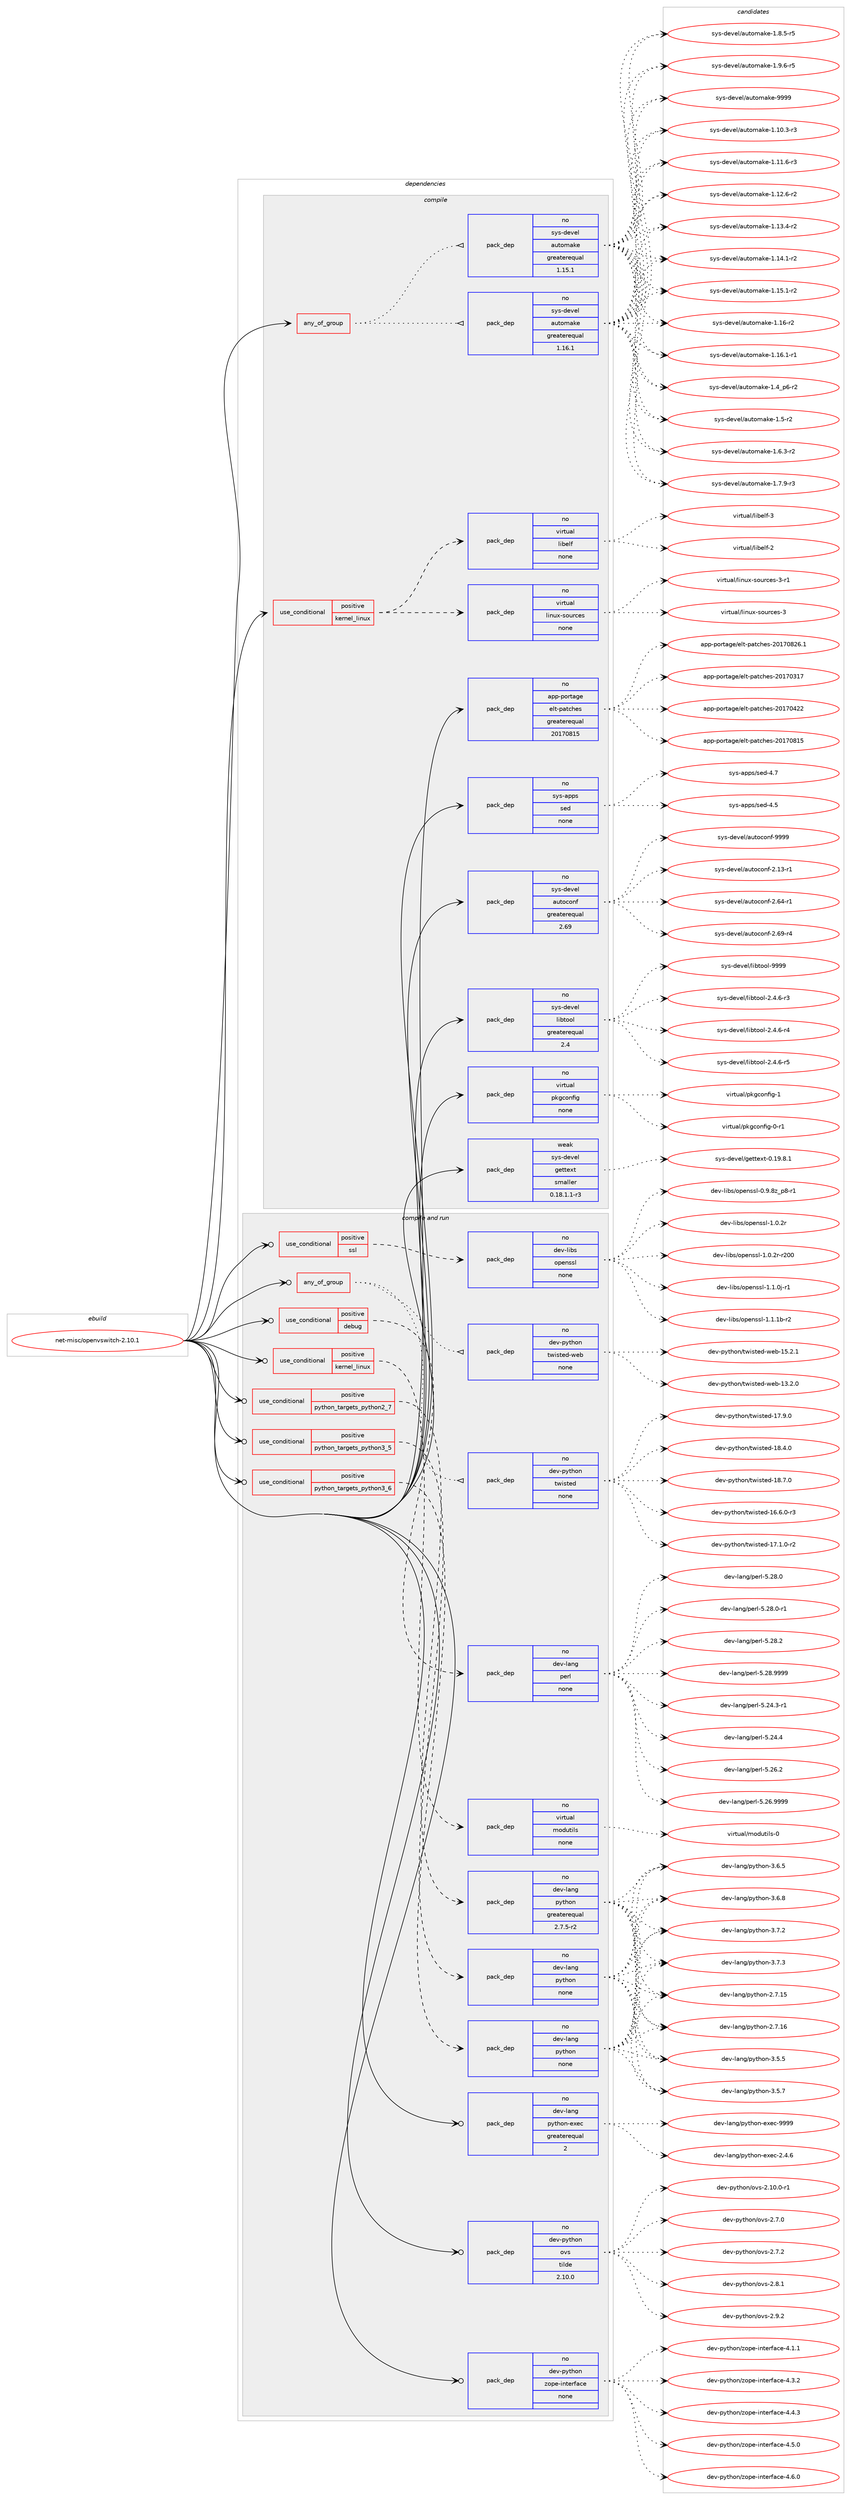 digraph prolog {

# *************
# Graph options
# *************

newrank=true;
concentrate=true;
compound=true;
graph [rankdir=LR,fontname=Helvetica,fontsize=10,ranksep=1.5];#, ranksep=2.5, nodesep=0.2];
edge  [arrowhead=vee];
node  [fontname=Helvetica,fontsize=10];

# **********
# The ebuild
# **********

subgraph cluster_leftcol {
color=gray;
rank=same;
label=<<i>ebuild</i>>;
id [label="net-misc/openvswitch-2.10.1", color=red, width=4, href="../net-misc/openvswitch-2.10.1.svg"];
}

# ****************
# The dependencies
# ****************

subgraph cluster_midcol {
color=gray;
label=<<i>dependencies</i>>;
subgraph cluster_compile {
fillcolor="#eeeeee";
style=filled;
label=<<i>compile</i>>;
subgraph any41 {
dependency3504 [label=<<TABLE BORDER="0" CELLBORDER="1" CELLSPACING="0" CELLPADDING="4"><TR><TD CELLPADDING="10">any_of_group</TD></TR></TABLE>>, shape=none, color=red];subgraph pack2618 {
dependency3505 [label=<<TABLE BORDER="0" CELLBORDER="1" CELLSPACING="0" CELLPADDING="4" WIDTH="220"><TR><TD ROWSPAN="6" CELLPADDING="30">pack_dep</TD></TR><TR><TD WIDTH="110">no</TD></TR><TR><TD>sys-devel</TD></TR><TR><TD>automake</TD></TR><TR><TD>greaterequal</TD></TR><TR><TD>1.16.1</TD></TR></TABLE>>, shape=none, color=blue];
}
dependency3504:e -> dependency3505:w [weight=20,style="dotted",arrowhead="oinv"];
subgraph pack2619 {
dependency3506 [label=<<TABLE BORDER="0" CELLBORDER="1" CELLSPACING="0" CELLPADDING="4" WIDTH="220"><TR><TD ROWSPAN="6" CELLPADDING="30">pack_dep</TD></TR><TR><TD WIDTH="110">no</TD></TR><TR><TD>sys-devel</TD></TR><TR><TD>automake</TD></TR><TR><TD>greaterequal</TD></TR><TR><TD>1.15.1</TD></TR></TABLE>>, shape=none, color=blue];
}
dependency3504:e -> dependency3506:w [weight=20,style="dotted",arrowhead="oinv"];
}
id:e -> dependency3504:w [weight=20,style="solid",arrowhead="vee"];
subgraph cond832 {
dependency3507 [label=<<TABLE BORDER="0" CELLBORDER="1" CELLSPACING="0" CELLPADDING="4"><TR><TD ROWSPAN="3" CELLPADDING="10">use_conditional</TD></TR><TR><TD>positive</TD></TR><TR><TD>kernel_linux</TD></TR></TABLE>>, shape=none, color=red];
subgraph pack2620 {
dependency3508 [label=<<TABLE BORDER="0" CELLBORDER="1" CELLSPACING="0" CELLPADDING="4" WIDTH="220"><TR><TD ROWSPAN="6" CELLPADDING="30">pack_dep</TD></TR><TR><TD WIDTH="110">no</TD></TR><TR><TD>virtual</TD></TR><TR><TD>linux-sources</TD></TR><TR><TD>none</TD></TR><TR><TD></TD></TR></TABLE>>, shape=none, color=blue];
}
dependency3507:e -> dependency3508:w [weight=20,style="dashed",arrowhead="vee"];
subgraph pack2621 {
dependency3509 [label=<<TABLE BORDER="0" CELLBORDER="1" CELLSPACING="0" CELLPADDING="4" WIDTH="220"><TR><TD ROWSPAN="6" CELLPADDING="30">pack_dep</TD></TR><TR><TD WIDTH="110">no</TD></TR><TR><TD>virtual</TD></TR><TR><TD>libelf</TD></TR><TR><TD>none</TD></TR><TR><TD></TD></TR></TABLE>>, shape=none, color=blue];
}
dependency3507:e -> dependency3509:w [weight=20,style="dashed",arrowhead="vee"];
}
id:e -> dependency3507:w [weight=20,style="solid",arrowhead="vee"];
subgraph pack2622 {
dependency3510 [label=<<TABLE BORDER="0" CELLBORDER="1" CELLSPACING="0" CELLPADDING="4" WIDTH="220"><TR><TD ROWSPAN="6" CELLPADDING="30">pack_dep</TD></TR><TR><TD WIDTH="110">no</TD></TR><TR><TD>app-portage</TD></TR><TR><TD>elt-patches</TD></TR><TR><TD>greaterequal</TD></TR><TR><TD>20170815</TD></TR></TABLE>>, shape=none, color=blue];
}
id:e -> dependency3510:w [weight=20,style="solid",arrowhead="vee"];
subgraph pack2623 {
dependency3511 [label=<<TABLE BORDER="0" CELLBORDER="1" CELLSPACING="0" CELLPADDING="4" WIDTH="220"><TR><TD ROWSPAN="6" CELLPADDING="30">pack_dep</TD></TR><TR><TD WIDTH="110">no</TD></TR><TR><TD>sys-apps</TD></TR><TR><TD>sed</TD></TR><TR><TD>none</TD></TR><TR><TD></TD></TR></TABLE>>, shape=none, color=blue];
}
id:e -> dependency3511:w [weight=20,style="solid",arrowhead="vee"];
subgraph pack2624 {
dependency3512 [label=<<TABLE BORDER="0" CELLBORDER="1" CELLSPACING="0" CELLPADDING="4" WIDTH="220"><TR><TD ROWSPAN="6" CELLPADDING="30">pack_dep</TD></TR><TR><TD WIDTH="110">no</TD></TR><TR><TD>sys-devel</TD></TR><TR><TD>autoconf</TD></TR><TR><TD>greaterequal</TD></TR><TR><TD>2.69</TD></TR></TABLE>>, shape=none, color=blue];
}
id:e -> dependency3512:w [weight=20,style="solid",arrowhead="vee"];
subgraph pack2625 {
dependency3513 [label=<<TABLE BORDER="0" CELLBORDER="1" CELLSPACING="0" CELLPADDING="4" WIDTH="220"><TR><TD ROWSPAN="6" CELLPADDING="30">pack_dep</TD></TR><TR><TD WIDTH="110">no</TD></TR><TR><TD>sys-devel</TD></TR><TR><TD>libtool</TD></TR><TR><TD>greaterequal</TD></TR><TR><TD>2.4</TD></TR></TABLE>>, shape=none, color=blue];
}
id:e -> dependency3513:w [weight=20,style="solid",arrowhead="vee"];
subgraph pack2626 {
dependency3514 [label=<<TABLE BORDER="0" CELLBORDER="1" CELLSPACING="0" CELLPADDING="4" WIDTH="220"><TR><TD ROWSPAN="6" CELLPADDING="30">pack_dep</TD></TR><TR><TD WIDTH="110">no</TD></TR><TR><TD>virtual</TD></TR><TR><TD>pkgconfig</TD></TR><TR><TD>none</TD></TR><TR><TD></TD></TR></TABLE>>, shape=none, color=blue];
}
id:e -> dependency3514:w [weight=20,style="solid",arrowhead="vee"];
subgraph pack2627 {
dependency3515 [label=<<TABLE BORDER="0" CELLBORDER="1" CELLSPACING="0" CELLPADDING="4" WIDTH="220"><TR><TD ROWSPAN="6" CELLPADDING="30">pack_dep</TD></TR><TR><TD WIDTH="110">weak</TD></TR><TR><TD>sys-devel</TD></TR><TR><TD>gettext</TD></TR><TR><TD>smaller</TD></TR><TR><TD>0.18.1.1-r3</TD></TR></TABLE>>, shape=none, color=blue];
}
id:e -> dependency3515:w [weight=20,style="solid",arrowhead="vee"];
}
subgraph cluster_compileandrun {
fillcolor="#eeeeee";
style=filled;
label=<<i>compile and run</i>>;
subgraph any42 {
dependency3516 [label=<<TABLE BORDER="0" CELLBORDER="1" CELLSPACING="0" CELLPADDING="4"><TR><TD CELLPADDING="10">any_of_group</TD></TR></TABLE>>, shape=none, color=red];subgraph pack2628 {
dependency3517 [label=<<TABLE BORDER="0" CELLBORDER="1" CELLSPACING="0" CELLPADDING="4" WIDTH="220"><TR><TD ROWSPAN="6" CELLPADDING="30">pack_dep</TD></TR><TR><TD WIDTH="110">no</TD></TR><TR><TD>dev-python</TD></TR><TR><TD>twisted</TD></TR><TR><TD>none</TD></TR><TR><TD></TD></TR></TABLE>>, shape=none, color=blue];
}
dependency3516:e -> dependency3517:w [weight=20,style="dotted",arrowhead="oinv"];
subgraph pack2629 {
dependency3518 [label=<<TABLE BORDER="0" CELLBORDER="1" CELLSPACING="0" CELLPADDING="4" WIDTH="220"><TR><TD ROWSPAN="6" CELLPADDING="30">pack_dep</TD></TR><TR><TD WIDTH="110">no</TD></TR><TR><TD>dev-python</TD></TR><TR><TD>twisted-web</TD></TR><TR><TD>none</TD></TR><TR><TD></TD></TR></TABLE>>, shape=none, color=blue];
}
dependency3516:e -> dependency3518:w [weight=20,style="dotted",arrowhead="oinv"];
}
id:e -> dependency3516:w [weight=20,style="solid",arrowhead="odotvee"];
subgraph cond833 {
dependency3519 [label=<<TABLE BORDER="0" CELLBORDER="1" CELLSPACING="0" CELLPADDING="4"><TR><TD ROWSPAN="3" CELLPADDING="10">use_conditional</TD></TR><TR><TD>positive</TD></TR><TR><TD>debug</TD></TR></TABLE>>, shape=none, color=red];
subgraph pack2630 {
dependency3520 [label=<<TABLE BORDER="0" CELLBORDER="1" CELLSPACING="0" CELLPADDING="4" WIDTH="220"><TR><TD ROWSPAN="6" CELLPADDING="30">pack_dep</TD></TR><TR><TD WIDTH="110">no</TD></TR><TR><TD>dev-lang</TD></TR><TR><TD>perl</TD></TR><TR><TD>none</TD></TR><TR><TD></TD></TR></TABLE>>, shape=none, color=blue];
}
dependency3519:e -> dependency3520:w [weight=20,style="dashed",arrowhead="vee"];
}
id:e -> dependency3519:w [weight=20,style="solid",arrowhead="odotvee"];
subgraph cond834 {
dependency3521 [label=<<TABLE BORDER="0" CELLBORDER="1" CELLSPACING="0" CELLPADDING="4"><TR><TD ROWSPAN="3" CELLPADDING="10">use_conditional</TD></TR><TR><TD>positive</TD></TR><TR><TD>kernel_linux</TD></TR></TABLE>>, shape=none, color=red];
subgraph pack2631 {
dependency3522 [label=<<TABLE BORDER="0" CELLBORDER="1" CELLSPACING="0" CELLPADDING="4" WIDTH="220"><TR><TD ROWSPAN="6" CELLPADDING="30">pack_dep</TD></TR><TR><TD WIDTH="110">no</TD></TR><TR><TD>virtual</TD></TR><TR><TD>modutils</TD></TR><TR><TD>none</TD></TR><TR><TD></TD></TR></TABLE>>, shape=none, color=blue];
}
dependency3521:e -> dependency3522:w [weight=20,style="dashed",arrowhead="vee"];
}
id:e -> dependency3521:w [weight=20,style="solid",arrowhead="odotvee"];
subgraph cond835 {
dependency3523 [label=<<TABLE BORDER="0" CELLBORDER="1" CELLSPACING="0" CELLPADDING="4"><TR><TD ROWSPAN="3" CELLPADDING="10">use_conditional</TD></TR><TR><TD>positive</TD></TR><TR><TD>python_targets_python2_7</TD></TR></TABLE>>, shape=none, color=red];
subgraph pack2632 {
dependency3524 [label=<<TABLE BORDER="0" CELLBORDER="1" CELLSPACING="0" CELLPADDING="4" WIDTH="220"><TR><TD ROWSPAN="6" CELLPADDING="30">pack_dep</TD></TR><TR><TD WIDTH="110">no</TD></TR><TR><TD>dev-lang</TD></TR><TR><TD>python</TD></TR><TR><TD>greaterequal</TD></TR><TR><TD>2.7.5-r2</TD></TR></TABLE>>, shape=none, color=blue];
}
dependency3523:e -> dependency3524:w [weight=20,style="dashed",arrowhead="vee"];
}
id:e -> dependency3523:w [weight=20,style="solid",arrowhead="odotvee"];
subgraph cond836 {
dependency3525 [label=<<TABLE BORDER="0" CELLBORDER="1" CELLSPACING="0" CELLPADDING="4"><TR><TD ROWSPAN="3" CELLPADDING="10">use_conditional</TD></TR><TR><TD>positive</TD></TR><TR><TD>python_targets_python3_5</TD></TR></TABLE>>, shape=none, color=red];
subgraph pack2633 {
dependency3526 [label=<<TABLE BORDER="0" CELLBORDER="1" CELLSPACING="0" CELLPADDING="4" WIDTH="220"><TR><TD ROWSPAN="6" CELLPADDING="30">pack_dep</TD></TR><TR><TD WIDTH="110">no</TD></TR><TR><TD>dev-lang</TD></TR><TR><TD>python</TD></TR><TR><TD>none</TD></TR><TR><TD></TD></TR></TABLE>>, shape=none, color=blue];
}
dependency3525:e -> dependency3526:w [weight=20,style="dashed",arrowhead="vee"];
}
id:e -> dependency3525:w [weight=20,style="solid",arrowhead="odotvee"];
subgraph cond837 {
dependency3527 [label=<<TABLE BORDER="0" CELLBORDER="1" CELLSPACING="0" CELLPADDING="4"><TR><TD ROWSPAN="3" CELLPADDING="10">use_conditional</TD></TR><TR><TD>positive</TD></TR><TR><TD>python_targets_python3_6</TD></TR></TABLE>>, shape=none, color=red];
subgraph pack2634 {
dependency3528 [label=<<TABLE BORDER="0" CELLBORDER="1" CELLSPACING="0" CELLPADDING="4" WIDTH="220"><TR><TD ROWSPAN="6" CELLPADDING="30">pack_dep</TD></TR><TR><TD WIDTH="110">no</TD></TR><TR><TD>dev-lang</TD></TR><TR><TD>python</TD></TR><TR><TD>none</TD></TR><TR><TD></TD></TR></TABLE>>, shape=none, color=blue];
}
dependency3527:e -> dependency3528:w [weight=20,style="dashed",arrowhead="vee"];
}
id:e -> dependency3527:w [weight=20,style="solid",arrowhead="odotvee"];
subgraph cond838 {
dependency3529 [label=<<TABLE BORDER="0" CELLBORDER="1" CELLSPACING="0" CELLPADDING="4"><TR><TD ROWSPAN="3" CELLPADDING="10">use_conditional</TD></TR><TR><TD>positive</TD></TR><TR><TD>ssl</TD></TR></TABLE>>, shape=none, color=red];
subgraph pack2635 {
dependency3530 [label=<<TABLE BORDER="0" CELLBORDER="1" CELLSPACING="0" CELLPADDING="4" WIDTH="220"><TR><TD ROWSPAN="6" CELLPADDING="30">pack_dep</TD></TR><TR><TD WIDTH="110">no</TD></TR><TR><TD>dev-libs</TD></TR><TR><TD>openssl</TD></TR><TR><TD>none</TD></TR><TR><TD></TD></TR></TABLE>>, shape=none, color=blue];
}
dependency3529:e -> dependency3530:w [weight=20,style="dashed",arrowhead="vee"];
}
id:e -> dependency3529:w [weight=20,style="solid",arrowhead="odotvee"];
subgraph pack2636 {
dependency3531 [label=<<TABLE BORDER="0" CELLBORDER="1" CELLSPACING="0" CELLPADDING="4" WIDTH="220"><TR><TD ROWSPAN="6" CELLPADDING="30">pack_dep</TD></TR><TR><TD WIDTH="110">no</TD></TR><TR><TD>dev-lang</TD></TR><TR><TD>python-exec</TD></TR><TR><TD>greaterequal</TD></TR><TR><TD>2</TD></TR></TABLE>>, shape=none, color=blue];
}
id:e -> dependency3531:w [weight=20,style="solid",arrowhead="odotvee"];
subgraph pack2637 {
dependency3532 [label=<<TABLE BORDER="0" CELLBORDER="1" CELLSPACING="0" CELLPADDING="4" WIDTH="220"><TR><TD ROWSPAN="6" CELLPADDING="30">pack_dep</TD></TR><TR><TD WIDTH="110">no</TD></TR><TR><TD>dev-python</TD></TR><TR><TD>ovs</TD></TR><TR><TD>tilde</TD></TR><TR><TD>2.10.0</TD></TR></TABLE>>, shape=none, color=blue];
}
id:e -> dependency3532:w [weight=20,style="solid",arrowhead="odotvee"];
subgraph pack2638 {
dependency3533 [label=<<TABLE BORDER="0" CELLBORDER="1" CELLSPACING="0" CELLPADDING="4" WIDTH="220"><TR><TD ROWSPAN="6" CELLPADDING="30">pack_dep</TD></TR><TR><TD WIDTH="110">no</TD></TR><TR><TD>dev-python</TD></TR><TR><TD>zope-interface</TD></TR><TR><TD>none</TD></TR><TR><TD></TD></TR></TABLE>>, shape=none, color=blue];
}
id:e -> dependency3533:w [weight=20,style="solid",arrowhead="odotvee"];
}
subgraph cluster_run {
fillcolor="#eeeeee";
style=filled;
label=<<i>run</i>>;
}
}

# **************
# The candidates
# **************

subgraph cluster_choices {
rank=same;
color=gray;
label=<<i>candidates</i>>;

subgraph choice2618 {
color=black;
nodesep=1;
choice11512111545100101118101108479711711611110997107101454946494846514511451 [label="sys-devel/automake-1.10.3-r3", color=red, width=4,href="../sys-devel/automake-1.10.3-r3.svg"];
choice11512111545100101118101108479711711611110997107101454946494946544511451 [label="sys-devel/automake-1.11.6-r3", color=red, width=4,href="../sys-devel/automake-1.11.6-r3.svg"];
choice11512111545100101118101108479711711611110997107101454946495046544511450 [label="sys-devel/automake-1.12.6-r2", color=red, width=4,href="../sys-devel/automake-1.12.6-r2.svg"];
choice11512111545100101118101108479711711611110997107101454946495146524511450 [label="sys-devel/automake-1.13.4-r2", color=red, width=4,href="../sys-devel/automake-1.13.4-r2.svg"];
choice11512111545100101118101108479711711611110997107101454946495246494511450 [label="sys-devel/automake-1.14.1-r2", color=red, width=4,href="../sys-devel/automake-1.14.1-r2.svg"];
choice11512111545100101118101108479711711611110997107101454946495346494511450 [label="sys-devel/automake-1.15.1-r2", color=red, width=4,href="../sys-devel/automake-1.15.1-r2.svg"];
choice1151211154510010111810110847971171161111099710710145494649544511450 [label="sys-devel/automake-1.16-r2", color=red, width=4,href="../sys-devel/automake-1.16-r2.svg"];
choice11512111545100101118101108479711711611110997107101454946495446494511449 [label="sys-devel/automake-1.16.1-r1", color=red, width=4,href="../sys-devel/automake-1.16.1-r1.svg"];
choice115121115451001011181011084797117116111109971071014549465295112544511450 [label="sys-devel/automake-1.4_p6-r2", color=red, width=4,href="../sys-devel/automake-1.4_p6-r2.svg"];
choice11512111545100101118101108479711711611110997107101454946534511450 [label="sys-devel/automake-1.5-r2", color=red, width=4,href="../sys-devel/automake-1.5-r2.svg"];
choice115121115451001011181011084797117116111109971071014549465446514511450 [label="sys-devel/automake-1.6.3-r2", color=red, width=4,href="../sys-devel/automake-1.6.3-r2.svg"];
choice115121115451001011181011084797117116111109971071014549465546574511451 [label="sys-devel/automake-1.7.9-r3", color=red, width=4,href="../sys-devel/automake-1.7.9-r3.svg"];
choice115121115451001011181011084797117116111109971071014549465646534511453 [label="sys-devel/automake-1.8.5-r5", color=red, width=4,href="../sys-devel/automake-1.8.5-r5.svg"];
choice115121115451001011181011084797117116111109971071014549465746544511453 [label="sys-devel/automake-1.9.6-r5", color=red, width=4,href="../sys-devel/automake-1.9.6-r5.svg"];
choice115121115451001011181011084797117116111109971071014557575757 [label="sys-devel/automake-9999", color=red, width=4,href="../sys-devel/automake-9999.svg"];
dependency3505:e -> choice11512111545100101118101108479711711611110997107101454946494846514511451:w [style=dotted,weight="100"];
dependency3505:e -> choice11512111545100101118101108479711711611110997107101454946494946544511451:w [style=dotted,weight="100"];
dependency3505:e -> choice11512111545100101118101108479711711611110997107101454946495046544511450:w [style=dotted,weight="100"];
dependency3505:e -> choice11512111545100101118101108479711711611110997107101454946495146524511450:w [style=dotted,weight="100"];
dependency3505:e -> choice11512111545100101118101108479711711611110997107101454946495246494511450:w [style=dotted,weight="100"];
dependency3505:e -> choice11512111545100101118101108479711711611110997107101454946495346494511450:w [style=dotted,weight="100"];
dependency3505:e -> choice1151211154510010111810110847971171161111099710710145494649544511450:w [style=dotted,weight="100"];
dependency3505:e -> choice11512111545100101118101108479711711611110997107101454946495446494511449:w [style=dotted,weight="100"];
dependency3505:e -> choice115121115451001011181011084797117116111109971071014549465295112544511450:w [style=dotted,weight="100"];
dependency3505:e -> choice11512111545100101118101108479711711611110997107101454946534511450:w [style=dotted,weight="100"];
dependency3505:e -> choice115121115451001011181011084797117116111109971071014549465446514511450:w [style=dotted,weight="100"];
dependency3505:e -> choice115121115451001011181011084797117116111109971071014549465546574511451:w [style=dotted,weight="100"];
dependency3505:e -> choice115121115451001011181011084797117116111109971071014549465646534511453:w [style=dotted,weight="100"];
dependency3505:e -> choice115121115451001011181011084797117116111109971071014549465746544511453:w [style=dotted,weight="100"];
dependency3505:e -> choice115121115451001011181011084797117116111109971071014557575757:w [style=dotted,weight="100"];
}
subgraph choice2619 {
color=black;
nodesep=1;
choice11512111545100101118101108479711711611110997107101454946494846514511451 [label="sys-devel/automake-1.10.3-r3", color=red, width=4,href="../sys-devel/automake-1.10.3-r3.svg"];
choice11512111545100101118101108479711711611110997107101454946494946544511451 [label="sys-devel/automake-1.11.6-r3", color=red, width=4,href="../sys-devel/automake-1.11.6-r3.svg"];
choice11512111545100101118101108479711711611110997107101454946495046544511450 [label="sys-devel/automake-1.12.6-r2", color=red, width=4,href="../sys-devel/automake-1.12.6-r2.svg"];
choice11512111545100101118101108479711711611110997107101454946495146524511450 [label="sys-devel/automake-1.13.4-r2", color=red, width=4,href="../sys-devel/automake-1.13.4-r2.svg"];
choice11512111545100101118101108479711711611110997107101454946495246494511450 [label="sys-devel/automake-1.14.1-r2", color=red, width=4,href="../sys-devel/automake-1.14.1-r2.svg"];
choice11512111545100101118101108479711711611110997107101454946495346494511450 [label="sys-devel/automake-1.15.1-r2", color=red, width=4,href="../sys-devel/automake-1.15.1-r2.svg"];
choice1151211154510010111810110847971171161111099710710145494649544511450 [label="sys-devel/automake-1.16-r2", color=red, width=4,href="../sys-devel/automake-1.16-r2.svg"];
choice11512111545100101118101108479711711611110997107101454946495446494511449 [label="sys-devel/automake-1.16.1-r1", color=red, width=4,href="../sys-devel/automake-1.16.1-r1.svg"];
choice115121115451001011181011084797117116111109971071014549465295112544511450 [label="sys-devel/automake-1.4_p6-r2", color=red, width=4,href="../sys-devel/automake-1.4_p6-r2.svg"];
choice11512111545100101118101108479711711611110997107101454946534511450 [label="sys-devel/automake-1.5-r2", color=red, width=4,href="../sys-devel/automake-1.5-r2.svg"];
choice115121115451001011181011084797117116111109971071014549465446514511450 [label="sys-devel/automake-1.6.3-r2", color=red, width=4,href="../sys-devel/automake-1.6.3-r2.svg"];
choice115121115451001011181011084797117116111109971071014549465546574511451 [label="sys-devel/automake-1.7.9-r3", color=red, width=4,href="../sys-devel/automake-1.7.9-r3.svg"];
choice115121115451001011181011084797117116111109971071014549465646534511453 [label="sys-devel/automake-1.8.5-r5", color=red, width=4,href="../sys-devel/automake-1.8.5-r5.svg"];
choice115121115451001011181011084797117116111109971071014549465746544511453 [label="sys-devel/automake-1.9.6-r5", color=red, width=4,href="../sys-devel/automake-1.9.6-r5.svg"];
choice115121115451001011181011084797117116111109971071014557575757 [label="sys-devel/automake-9999", color=red, width=4,href="../sys-devel/automake-9999.svg"];
dependency3506:e -> choice11512111545100101118101108479711711611110997107101454946494846514511451:w [style=dotted,weight="100"];
dependency3506:e -> choice11512111545100101118101108479711711611110997107101454946494946544511451:w [style=dotted,weight="100"];
dependency3506:e -> choice11512111545100101118101108479711711611110997107101454946495046544511450:w [style=dotted,weight="100"];
dependency3506:e -> choice11512111545100101118101108479711711611110997107101454946495146524511450:w [style=dotted,weight="100"];
dependency3506:e -> choice11512111545100101118101108479711711611110997107101454946495246494511450:w [style=dotted,weight="100"];
dependency3506:e -> choice11512111545100101118101108479711711611110997107101454946495346494511450:w [style=dotted,weight="100"];
dependency3506:e -> choice1151211154510010111810110847971171161111099710710145494649544511450:w [style=dotted,weight="100"];
dependency3506:e -> choice11512111545100101118101108479711711611110997107101454946495446494511449:w [style=dotted,weight="100"];
dependency3506:e -> choice115121115451001011181011084797117116111109971071014549465295112544511450:w [style=dotted,weight="100"];
dependency3506:e -> choice11512111545100101118101108479711711611110997107101454946534511450:w [style=dotted,weight="100"];
dependency3506:e -> choice115121115451001011181011084797117116111109971071014549465446514511450:w [style=dotted,weight="100"];
dependency3506:e -> choice115121115451001011181011084797117116111109971071014549465546574511451:w [style=dotted,weight="100"];
dependency3506:e -> choice115121115451001011181011084797117116111109971071014549465646534511453:w [style=dotted,weight="100"];
dependency3506:e -> choice115121115451001011181011084797117116111109971071014549465746544511453:w [style=dotted,weight="100"];
dependency3506:e -> choice115121115451001011181011084797117116111109971071014557575757:w [style=dotted,weight="100"];
}
subgraph choice2620 {
color=black;
nodesep=1;
choice118105114116117971084710810511011712045115111117114991011154551 [label="virtual/linux-sources-3", color=red, width=4,href="../virtual/linux-sources-3.svg"];
choice1181051141161179710847108105110117120451151111171149910111545514511449 [label="virtual/linux-sources-3-r1", color=red, width=4,href="../virtual/linux-sources-3-r1.svg"];
dependency3508:e -> choice118105114116117971084710810511011712045115111117114991011154551:w [style=dotted,weight="100"];
dependency3508:e -> choice1181051141161179710847108105110117120451151111171149910111545514511449:w [style=dotted,weight="100"];
}
subgraph choice2621 {
color=black;
nodesep=1;
choice1181051141161179710847108105981011081024550 [label="virtual/libelf-2", color=red, width=4,href="../virtual/libelf-2.svg"];
choice1181051141161179710847108105981011081024551 [label="virtual/libelf-3", color=red, width=4,href="../virtual/libelf-3.svg"];
dependency3509:e -> choice1181051141161179710847108105981011081024550:w [style=dotted,weight="100"];
dependency3509:e -> choice1181051141161179710847108105981011081024551:w [style=dotted,weight="100"];
}
subgraph choice2622 {
color=black;
nodesep=1;
choice97112112451121111141169710310147101108116451129711699104101115455048495548514955 [label="app-portage/elt-patches-20170317", color=red, width=4,href="../app-portage/elt-patches-20170317.svg"];
choice97112112451121111141169710310147101108116451129711699104101115455048495548525050 [label="app-portage/elt-patches-20170422", color=red, width=4,href="../app-portage/elt-patches-20170422.svg"];
choice97112112451121111141169710310147101108116451129711699104101115455048495548564953 [label="app-portage/elt-patches-20170815", color=red, width=4,href="../app-portage/elt-patches-20170815.svg"];
choice971121124511211111411697103101471011081164511297116991041011154550484955485650544649 [label="app-portage/elt-patches-20170826.1", color=red, width=4,href="../app-portage/elt-patches-20170826.1.svg"];
dependency3510:e -> choice97112112451121111141169710310147101108116451129711699104101115455048495548514955:w [style=dotted,weight="100"];
dependency3510:e -> choice97112112451121111141169710310147101108116451129711699104101115455048495548525050:w [style=dotted,weight="100"];
dependency3510:e -> choice97112112451121111141169710310147101108116451129711699104101115455048495548564953:w [style=dotted,weight="100"];
dependency3510:e -> choice971121124511211111411697103101471011081164511297116991041011154550484955485650544649:w [style=dotted,weight="100"];
}
subgraph choice2623 {
color=black;
nodesep=1;
choice11512111545971121121154711510110045524653 [label="sys-apps/sed-4.5", color=red, width=4,href="../sys-apps/sed-4.5.svg"];
choice11512111545971121121154711510110045524655 [label="sys-apps/sed-4.7", color=red, width=4,href="../sys-apps/sed-4.7.svg"];
dependency3511:e -> choice11512111545971121121154711510110045524653:w [style=dotted,weight="100"];
dependency3511:e -> choice11512111545971121121154711510110045524655:w [style=dotted,weight="100"];
}
subgraph choice2624 {
color=black;
nodesep=1;
choice1151211154510010111810110847971171161119911111010245504649514511449 [label="sys-devel/autoconf-2.13-r1", color=red, width=4,href="../sys-devel/autoconf-2.13-r1.svg"];
choice1151211154510010111810110847971171161119911111010245504654524511449 [label="sys-devel/autoconf-2.64-r1", color=red, width=4,href="../sys-devel/autoconf-2.64-r1.svg"];
choice1151211154510010111810110847971171161119911111010245504654574511452 [label="sys-devel/autoconf-2.69-r4", color=red, width=4,href="../sys-devel/autoconf-2.69-r4.svg"];
choice115121115451001011181011084797117116111991111101024557575757 [label="sys-devel/autoconf-9999", color=red, width=4,href="../sys-devel/autoconf-9999.svg"];
dependency3512:e -> choice1151211154510010111810110847971171161119911111010245504649514511449:w [style=dotted,weight="100"];
dependency3512:e -> choice1151211154510010111810110847971171161119911111010245504654524511449:w [style=dotted,weight="100"];
dependency3512:e -> choice1151211154510010111810110847971171161119911111010245504654574511452:w [style=dotted,weight="100"];
dependency3512:e -> choice115121115451001011181011084797117116111991111101024557575757:w [style=dotted,weight="100"];
}
subgraph choice2625 {
color=black;
nodesep=1;
choice1151211154510010111810110847108105981161111111084550465246544511451 [label="sys-devel/libtool-2.4.6-r3", color=red, width=4,href="../sys-devel/libtool-2.4.6-r3.svg"];
choice1151211154510010111810110847108105981161111111084550465246544511452 [label="sys-devel/libtool-2.4.6-r4", color=red, width=4,href="../sys-devel/libtool-2.4.6-r4.svg"];
choice1151211154510010111810110847108105981161111111084550465246544511453 [label="sys-devel/libtool-2.4.6-r5", color=red, width=4,href="../sys-devel/libtool-2.4.6-r5.svg"];
choice1151211154510010111810110847108105981161111111084557575757 [label="sys-devel/libtool-9999", color=red, width=4,href="../sys-devel/libtool-9999.svg"];
dependency3513:e -> choice1151211154510010111810110847108105981161111111084550465246544511451:w [style=dotted,weight="100"];
dependency3513:e -> choice1151211154510010111810110847108105981161111111084550465246544511452:w [style=dotted,weight="100"];
dependency3513:e -> choice1151211154510010111810110847108105981161111111084550465246544511453:w [style=dotted,weight="100"];
dependency3513:e -> choice1151211154510010111810110847108105981161111111084557575757:w [style=dotted,weight="100"];
}
subgraph choice2626 {
color=black;
nodesep=1;
choice11810511411611797108471121071039911111010210510345484511449 [label="virtual/pkgconfig-0-r1", color=red, width=4,href="../virtual/pkgconfig-0-r1.svg"];
choice1181051141161179710847112107103991111101021051034549 [label="virtual/pkgconfig-1", color=red, width=4,href="../virtual/pkgconfig-1.svg"];
dependency3514:e -> choice11810511411611797108471121071039911111010210510345484511449:w [style=dotted,weight="100"];
dependency3514:e -> choice1181051141161179710847112107103991111101021051034549:w [style=dotted,weight="100"];
}
subgraph choice2627 {
color=black;
nodesep=1;
choice1151211154510010111810110847103101116116101120116454846495746564649 [label="sys-devel/gettext-0.19.8.1", color=red, width=4,href="../sys-devel/gettext-0.19.8.1.svg"];
dependency3515:e -> choice1151211154510010111810110847103101116116101120116454846495746564649:w [style=dotted,weight="100"];
}
subgraph choice2628 {
color=black;
nodesep=1;
choice1001011184511212111610411111047116119105115116101100454954465446484511451 [label="dev-python/twisted-16.6.0-r3", color=red, width=4,href="../dev-python/twisted-16.6.0-r3.svg"];
choice1001011184511212111610411111047116119105115116101100454955464946484511450 [label="dev-python/twisted-17.1.0-r2", color=red, width=4,href="../dev-python/twisted-17.1.0-r2.svg"];
choice100101118451121211161041111104711611910511511610110045495546574648 [label="dev-python/twisted-17.9.0", color=red, width=4,href="../dev-python/twisted-17.9.0.svg"];
choice100101118451121211161041111104711611910511511610110045495646524648 [label="dev-python/twisted-18.4.0", color=red, width=4,href="../dev-python/twisted-18.4.0.svg"];
choice100101118451121211161041111104711611910511511610110045495646554648 [label="dev-python/twisted-18.7.0", color=red, width=4,href="../dev-python/twisted-18.7.0.svg"];
dependency3517:e -> choice1001011184511212111610411111047116119105115116101100454954465446484511451:w [style=dotted,weight="100"];
dependency3517:e -> choice1001011184511212111610411111047116119105115116101100454955464946484511450:w [style=dotted,weight="100"];
dependency3517:e -> choice100101118451121211161041111104711611910511511610110045495546574648:w [style=dotted,weight="100"];
dependency3517:e -> choice100101118451121211161041111104711611910511511610110045495646524648:w [style=dotted,weight="100"];
dependency3517:e -> choice100101118451121211161041111104711611910511511610110045495646554648:w [style=dotted,weight="100"];
}
subgraph choice2629 {
color=black;
nodesep=1;
choice1001011184511212111610411111047116119105115116101100451191019845495146504648 [label="dev-python/twisted-web-13.2.0", color=red, width=4,href="../dev-python/twisted-web-13.2.0.svg"];
choice1001011184511212111610411111047116119105115116101100451191019845495346504649 [label="dev-python/twisted-web-15.2.1", color=red, width=4,href="../dev-python/twisted-web-15.2.1.svg"];
dependency3518:e -> choice1001011184511212111610411111047116119105115116101100451191019845495146504648:w [style=dotted,weight="100"];
dependency3518:e -> choice1001011184511212111610411111047116119105115116101100451191019845495346504649:w [style=dotted,weight="100"];
}
subgraph choice2630 {
color=black;
nodesep=1;
choice100101118451089711010347112101114108455346505246514511449 [label="dev-lang/perl-5.24.3-r1", color=red, width=4,href="../dev-lang/perl-5.24.3-r1.svg"];
choice10010111845108971101034711210111410845534650524652 [label="dev-lang/perl-5.24.4", color=red, width=4,href="../dev-lang/perl-5.24.4.svg"];
choice10010111845108971101034711210111410845534650544650 [label="dev-lang/perl-5.26.2", color=red, width=4,href="../dev-lang/perl-5.26.2.svg"];
choice10010111845108971101034711210111410845534650544657575757 [label="dev-lang/perl-5.26.9999", color=red, width=4,href="../dev-lang/perl-5.26.9999.svg"];
choice10010111845108971101034711210111410845534650564648 [label="dev-lang/perl-5.28.0", color=red, width=4,href="../dev-lang/perl-5.28.0.svg"];
choice100101118451089711010347112101114108455346505646484511449 [label="dev-lang/perl-5.28.0-r1", color=red, width=4,href="../dev-lang/perl-5.28.0-r1.svg"];
choice10010111845108971101034711210111410845534650564650 [label="dev-lang/perl-5.28.2", color=red, width=4,href="../dev-lang/perl-5.28.2.svg"];
choice10010111845108971101034711210111410845534650564657575757 [label="dev-lang/perl-5.28.9999", color=red, width=4,href="../dev-lang/perl-5.28.9999.svg"];
dependency3520:e -> choice100101118451089711010347112101114108455346505246514511449:w [style=dotted,weight="100"];
dependency3520:e -> choice10010111845108971101034711210111410845534650524652:w [style=dotted,weight="100"];
dependency3520:e -> choice10010111845108971101034711210111410845534650544650:w [style=dotted,weight="100"];
dependency3520:e -> choice10010111845108971101034711210111410845534650544657575757:w [style=dotted,weight="100"];
dependency3520:e -> choice10010111845108971101034711210111410845534650564648:w [style=dotted,weight="100"];
dependency3520:e -> choice100101118451089711010347112101114108455346505646484511449:w [style=dotted,weight="100"];
dependency3520:e -> choice10010111845108971101034711210111410845534650564650:w [style=dotted,weight="100"];
dependency3520:e -> choice10010111845108971101034711210111410845534650564657575757:w [style=dotted,weight="100"];
}
subgraph choice2631 {
color=black;
nodesep=1;
choice11810511411611797108471091111001171161051081154548 [label="virtual/modutils-0", color=red, width=4,href="../virtual/modutils-0.svg"];
dependency3522:e -> choice11810511411611797108471091111001171161051081154548:w [style=dotted,weight="100"];
}
subgraph choice2632 {
color=black;
nodesep=1;
choice10010111845108971101034711212111610411111045504655464953 [label="dev-lang/python-2.7.15", color=red, width=4,href="../dev-lang/python-2.7.15.svg"];
choice10010111845108971101034711212111610411111045504655464954 [label="dev-lang/python-2.7.16", color=red, width=4,href="../dev-lang/python-2.7.16.svg"];
choice100101118451089711010347112121116104111110455146534653 [label="dev-lang/python-3.5.5", color=red, width=4,href="../dev-lang/python-3.5.5.svg"];
choice100101118451089711010347112121116104111110455146534655 [label="dev-lang/python-3.5.7", color=red, width=4,href="../dev-lang/python-3.5.7.svg"];
choice100101118451089711010347112121116104111110455146544653 [label="dev-lang/python-3.6.5", color=red, width=4,href="../dev-lang/python-3.6.5.svg"];
choice100101118451089711010347112121116104111110455146544656 [label="dev-lang/python-3.6.8", color=red, width=4,href="../dev-lang/python-3.6.8.svg"];
choice100101118451089711010347112121116104111110455146554650 [label="dev-lang/python-3.7.2", color=red, width=4,href="../dev-lang/python-3.7.2.svg"];
choice100101118451089711010347112121116104111110455146554651 [label="dev-lang/python-3.7.3", color=red, width=4,href="../dev-lang/python-3.7.3.svg"];
dependency3524:e -> choice10010111845108971101034711212111610411111045504655464953:w [style=dotted,weight="100"];
dependency3524:e -> choice10010111845108971101034711212111610411111045504655464954:w [style=dotted,weight="100"];
dependency3524:e -> choice100101118451089711010347112121116104111110455146534653:w [style=dotted,weight="100"];
dependency3524:e -> choice100101118451089711010347112121116104111110455146534655:w [style=dotted,weight="100"];
dependency3524:e -> choice100101118451089711010347112121116104111110455146544653:w [style=dotted,weight="100"];
dependency3524:e -> choice100101118451089711010347112121116104111110455146544656:w [style=dotted,weight="100"];
dependency3524:e -> choice100101118451089711010347112121116104111110455146554650:w [style=dotted,weight="100"];
dependency3524:e -> choice100101118451089711010347112121116104111110455146554651:w [style=dotted,weight="100"];
}
subgraph choice2633 {
color=black;
nodesep=1;
choice10010111845108971101034711212111610411111045504655464953 [label="dev-lang/python-2.7.15", color=red, width=4,href="../dev-lang/python-2.7.15.svg"];
choice10010111845108971101034711212111610411111045504655464954 [label="dev-lang/python-2.7.16", color=red, width=4,href="../dev-lang/python-2.7.16.svg"];
choice100101118451089711010347112121116104111110455146534653 [label="dev-lang/python-3.5.5", color=red, width=4,href="../dev-lang/python-3.5.5.svg"];
choice100101118451089711010347112121116104111110455146534655 [label="dev-lang/python-3.5.7", color=red, width=4,href="../dev-lang/python-3.5.7.svg"];
choice100101118451089711010347112121116104111110455146544653 [label="dev-lang/python-3.6.5", color=red, width=4,href="../dev-lang/python-3.6.5.svg"];
choice100101118451089711010347112121116104111110455146544656 [label="dev-lang/python-3.6.8", color=red, width=4,href="../dev-lang/python-3.6.8.svg"];
choice100101118451089711010347112121116104111110455146554650 [label="dev-lang/python-3.7.2", color=red, width=4,href="../dev-lang/python-3.7.2.svg"];
choice100101118451089711010347112121116104111110455146554651 [label="dev-lang/python-3.7.3", color=red, width=4,href="../dev-lang/python-3.7.3.svg"];
dependency3526:e -> choice10010111845108971101034711212111610411111045504655464953:w [style=dotted,weight="100"];
dependency3526:e -> choice10010111845108971101034711212111610411111045504655464954:w [style=dotted,weight="100"];
dependency3526:e -> choice100101118451089711010347112121116104111110455146534653:w [style=dotted,weight="100"];
dependency3526:e -> choice100101118451089711010347112121116104111110455146534655:w [style=dotted,weight="100"];
dependency3526:e -> choice100101118451089711010347112121116104111110455146544653:w [style=dotted,weight="100"];
dependency3526:e -> choice100101118451089711010347112121116104111110455146544656:w [style=dotted,weight="100"];
dependency3526:e -> choice100101118451089711010347112121116104111110455146554650:w [style=dotted,weight="100"];
dependency3526:e -> choice100101118451089711010347112121116104111110455146554651:w [style=dotted,weight="100"];
}
subgraph choice2634 {
color=black;
nodesep=1;
choice10010111845108971101034711212111610411111045504655464953 [label="dev-lang/python-2.7.15", color=red, width=4,href="../dev-lang/python-2.7.15.svg"];
choice10010111845108971101034711212111610411111045504655464954 [label="dev-lang/python-2.7.16", color=red, width=4,href="../dev-lang/python-2.7.16.svg"];
choice100101118451089711010347112121116104111110455146534653 [label="dev-lang/python-3.5.5", color=red, width=4,href="../dev-lang/python-3.5.5.svg"];
choice100101118451089711010347112121116104111110455146534655 [label="dev-lang/python-3.5.7", color=red, width=4,href="../dev-lang/python-3.5.7.svg"];
choice100101118451089711010347112121116104111110455146544653 [label="dev-lang/python-3.6.5", color=red, width=4,href="../dev-lang/python-3.6.5.svg"];
choice100101118451089711010347112121116104111110455146544656 [label="dev-lang/python-3.6.8", color=red, width=4,href="../dev-lang/python-3.6.8.svg"];
choice100101118451089711010347112121116104111110455146554650 [label="dev-lang/python-3.7.2", color=red, width=4,href="../dev-lang/python-3.7.2.svg"];
choice100101118451089711010347112121116104111110455146554651 [label="dev-lang/python-3.7.3", color=red, width=4,href="../dev-lang/python-3.7.3.svg"];
dependency3528:e -> choice10010111845108971101034711212111610411111045504655464953:w [style=dotted,weight="100"];
dependency3528:e -> choice10010111845108971101034711212111610411111045504655464954:w [style=dotted,weight="100"];
dependency3528:e -> choice100101118451089711010347112121116104111110455146534653:w [style=dotted,weight="100"];
dependency3528:e -> choice100101118451089711010347112121116104111110455146534655:w [style=dotted,weight="100"];
dependency3528:e -> choice100101118451089711010347112121116104111110455146544653:w [style=dotted,weight="100"];
dependency3528:e -> choice100101118451089711010347112121116104111110455146544656:w [style=dotted,weight="100"];
dependency3528:e -> choice100101118451089711010347112121116104111110455146554650:w [style=dotted,weight="100"];
dependency3528:e -> choice100101118451089711010347112121116104111110455146554651:w [style=dotted,weight="100"];
}
subgraph choice2635 {
color=black;
nodesep=1;
choice10010111845108105981154711111210111011511510845484657465612295112564511449 [label="dev-libs/openssl-0.9.8z_p8-r1", color=red, width=4,href="../dev-libs/openssl-0.9.8z_p8-r1.svg"];
choice100101118451081059811547111112101110115115108454946484650114 [label="dev-libs/openssl-1.0.2r", color=red, width=4,href="../dev-libs/openssl-1.0.2r.svg"];
choice10010111845108105981154711111210111011511510845494648465011445114504848 [label="dev-libs/openssl-1.0.2r-r200", color=red, width=4,href="../dev-libs/openssl-1.0.2r-r200.svg"];
choice1001011184510810598115471111121011101151151084549464946481064511449 [label="dev-libs/openssl-1.1.0j-r1", color=red, width=4,href="../dev-libs/openssl-1.1.0j-r1.svg"];
choice100101118451081059811547111112101110115115108454946494649984511450 [label="dev-libs/openssl-1.1.1b-r2", color=red, width=4,href="../dev-libs/openssl-1.1.1b-r2.svg"];
dependency3530:e -> choice10010111845108105981154711111210111011511510845484657465612295112564511449:w [style=dotted,weight="100"];
dependency3530:e -> choice100101118451081059811547111112101110115115108454946484650114:w [style=dotted,weight="100"];
dependency3530:e -> choice10010111845108105981154711111210111011511510845494648465011445114504848:w [style=dotted,weight="100"];
dependency3530:e -> choice1001011184510810598115471111121011101151151084549464946481064511449:w [style=dotted,weight="100"];
dependency3530:e -> choice100101118451081059811547111112101110115115108454946494649984511450:w [style=dotted,weight="100"];
}
subgraph choice2636 {
color=black;
nodesep=1;
choice1001011184510897110103471121211161041111104510112010199455046524654 [label="dev-lang/python-exec-2.4.6", color=red, width=4,href="../dev-lang/python-exec-2.4.6.svg"];
choice10010111845108971101034711212111610411111045101120101994557575757 [label="dev-lang/python-exec-9999", color=red, width=4,href="../dev-lang/python-exec-9999.svg"];
dependency3531:e -> choice1001011184510897110103471121211161041111104510112010199455046524654:w [style=dotted,weight="100"];
dependency3531:e -> choice10010111845108971101034711212111610411111045101120101994557575757:w [style=dotted,weight="100"];
}
subgraph choice2637 {
color=black;
nodesep=1;
choice1001011184511212111610411111047111118115455046494846484511449 [label="dev-python/ovs-2.10.0-r1", color=red, width=4,href="../dev-python/ovs-2.10.0-r1.svg"];
choice1001011184511212111610411111047111118115455046554648 [label="dev-python/ovs-2.7.0", color=red, width=4,href="../dev-python/ovs-2.7.0.svg"];
choice1001011184511212111610411111047111118115455046554650 [label="dev-python/ovs-2.7.2", color=red, width=4,href="../dev-python/ovs-2.7.2.svg"];
choice1001011184511212111610411111047111118115455046564649 [label="dev-python/ovs-2.8.1", color=red, width=4,href="../dev-python/ovs-2.8.1.svg"];
choice1001011184511212111610411111047111118115455046574650 [label="dev-python/ovs-2.9.2", color=red, width=4,href="../dev-python/ovs-2.9.2.svg"];
dependency3532:e -> choice1001011184511212111610411111047111118115455046494846484511449:w [style=dotted,weight="100"];
dependency3532:e -> choice1001011184511212111610411111047111118115455046554648:w [style=dotted,weight="100"];
dependency3532:e -> choice1001011184511212111610411111047111118115455046554650:w [style=dotted,weight="100"];
dependency3532:e -> choice1001011184511212111610411111047111118115455046564649:w [style=dotted,weight="100"];
dependency3532:e -> choice1001011184511212111610411111047111118115455046574650:w [style=dotted,weight="100"];
}
subgraph choice2638 {
color=black;
nodesep=1;
choice1001011184511212111610411111047122111112101451051101161011141029799101455246494649 [label="dev-python/zope-interface-4.1.1", color=red, width=4,href="../dev-python/zope-interface-4.1.1.svg"];
choice1001011184511212111610411111047122111112101451051101161011141029799101455246514650 [label="dev-python/zope-interface-4.3.2", color=red, width=4,href="../dev-python/zope-interface-4.3.2.svg"];
choice1001011184511212111610411111047122111112101451051101161011141029799101455246524651 [label="dev-python/zope-interface-4.4.3", color=red, width=4,href="../dev-python/zope-interface-4.4.3.svg"];
choice1001011184511212111610411111047122111112101451051101161011141029799101455246534648 [label="dev-python/zope-interface-4.5.0", color=red, width=4,href="../dev-python/zope-interface-4.5.0.svg"];
choice1001011184511212111610411111047122111112101451051101161011141029799101455246544648 [label="dev-python/zope-interface-4.6.0", color=red, width=4,href="../dev-python/zope-interface-4.6.0.svg"];
dependency3533:e -> choice1001011184511212111610411111047122111112101451051101161011141029799101455246494649:w [style=dotted,weight="100"];
dependency3533:e -> choice1001011184511212111610411111047122111112101451051101161011141029799101455246514650:w [style=dotted,weight="100"];
dependency3533:e -> choice1001011184511212111610411111047122111112101451051101161011141029799101455246524651:w [style=dotted,weight="100"];
dependency3533:e -> choice1001011184511212111610411111047122111112101451051101161011141029799101455246534648:w [style=dotted,weight="100"];
dependency3533:e -> choice1001011184511212111610411111047122111112101451051101161011141029799101455246544648:w [style=dotted,weight="100"];
}
}

}
